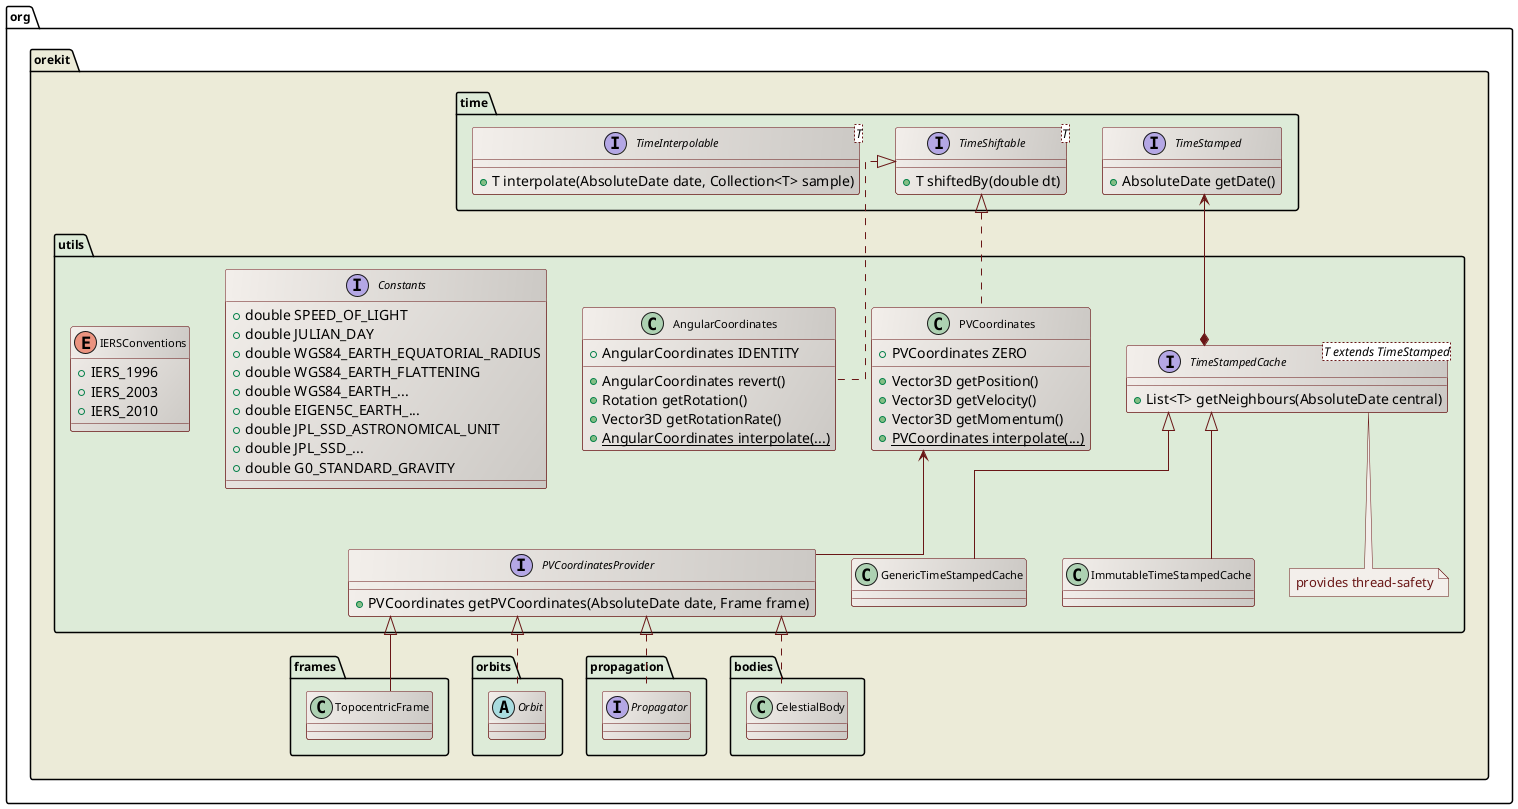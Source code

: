 ' Copyright 2002-2021 CS GROUP
' Licensed to CS GROUP (CS) under one or more
' contributor license agreements.  See the NOTICE file distributed with
' this work for additional information regarding copyright ownership.
' CS licenses this file to You under the Apache License, Version 2.0
' (the "License"); you may not use this file except in compliance with
' the License.  You may obtain a copy of the License at
'
'   http://www.apache.org/licenses/LICENSE-2.0
'
' Unless required by applicable law or agreed to in writing, software
' distributed under the License is distributed on an "AS IS" BASIS,
' WITHOUT WARRANTIES OR CONDITIONS OF ANY KIND, either express or implied.
' See the License for the specific language governing permissions and
' limitations under the License.
 
@startuml

  skinparam svek                  true
  skinparam ClassBackgroundColor  #F3EFEB/CCC9C5
  skinparam ClassArrowColor       #691616
  skinparam ClassBorderColor      #691616
  skinparam NoteBackgroundColor   #F3EFEB
  skinparam NoteBorderColor       #691616
  skinparam NoteFontColor         #691616
  skinparam ClassFontSize         11
  skinparam PackageFontSize       12
  skinparam linetype              ortho

  package org.orekit #ECEBD8 {

    package time #DDEBD8 {
      interface TimeStamped {
        +AbsoluteDate getDate()
      }
      interface "TimeShiftable<T>" as TimeShiftable_T_ {
        +T shiftedBy(double dt)
      }
      interface "TimeInterpolable<T>" as TimeInterpolable_T_ {
        +T interpolate(AbsoluteDate date, Collection<T> sample)
      }
    }

    package utils #DDEBD8 {

      interface "TimeStampedCache<T extends TimeStamped>" as TimeStamptedCache_T_ {
        +List<T> getNeighbours(AbsoluteDate central)
      }
      note bottom
        provides thread-safety
      end note
      TimeStamped <--* TimeStamptedCache_T_
       TimeStamptedCache_T_ <|-- GenericTimeStampedCache  
       TimeStamptedCache_T_ <|-- ImmutableTimeStampedCache

      class PVCoordinates {
        +PVCoordinates ZERO
        +Vector3D getPosition()
        +Vector3D getVelocity()
        +Vector3D getMomentum()
        +{static} PVCoordinates interpolate(...)
      }

      interface PVCoordinatesProvider {
        +PVCoordinates getPVCoordinates(AbsoluteDate date, Frame frame)
      }

      class AngularCoordinates {
        +AngularCoordinates IDENTITY
        +AngularCoordinates revert()
        +Rotation getRotation()
        +Vector3D getRotationRate()
        +{static} AngularCoordinates interpolate(...)
      }

      PVCoordinatesProvider -up-> PVCoordinates
      TimeShiftable_T_      <|..  PVCoordinates
      TimeShiftable_T_      <|..  AngularCoordinates

      interface Constants {
        +double SPEED_OF_LIGHT
        +double JULIAN_DAY
        +double WGS84_EARTH_EQUATORIAL_RADIUS
        +double WGS84_EARTH_FLATTENING
        +double WGS84_EARTH_...
        +double EIGEN5C_EARTH_...
        +double JPL_SSD_ASTRONOMICAL_UNIT
        +double JPL_SSD_...
        +double G0_STANDARD_GRAVITY
      }

      enum IERSConventions {
        +IERS_1996
        +IERS_2003
        +IERS_2010
      }

    }

    package frames #DDEBD8 {
      class TopocentricFrame
      PVCoordinatesProvider <|-- TopocentricFrame
   }

    package orbits #DDEBD8 {
      abstract class Orbit
      PVCoordinatesProvider <|.. Orbit
    }

    package propagation #DDEBD8 {
      interface Propagator
      PVCoordinatesProvider <|.. Propagator
    }

    package bodies #DDEBD8 {
      class CelestialBody
      PVCoordinatesProvider <|.. CelestialBody
    }

 }

@enduml
